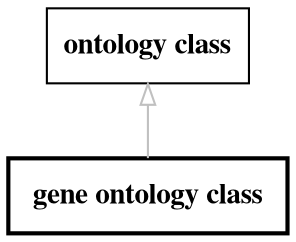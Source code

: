 // biolink model
digraph {
	graph [fontsize=32 penwidth=5]
	node [color=black fontname="times bold" shape=rectangle]
	edge [color=gray fontcolor=darkgray]
	"gene ontology class" [label=" gene ontology class " style=bold]
	"ontology class" -> "gene ontology class" [label="" arrowtail=onormal dir=back]
}
